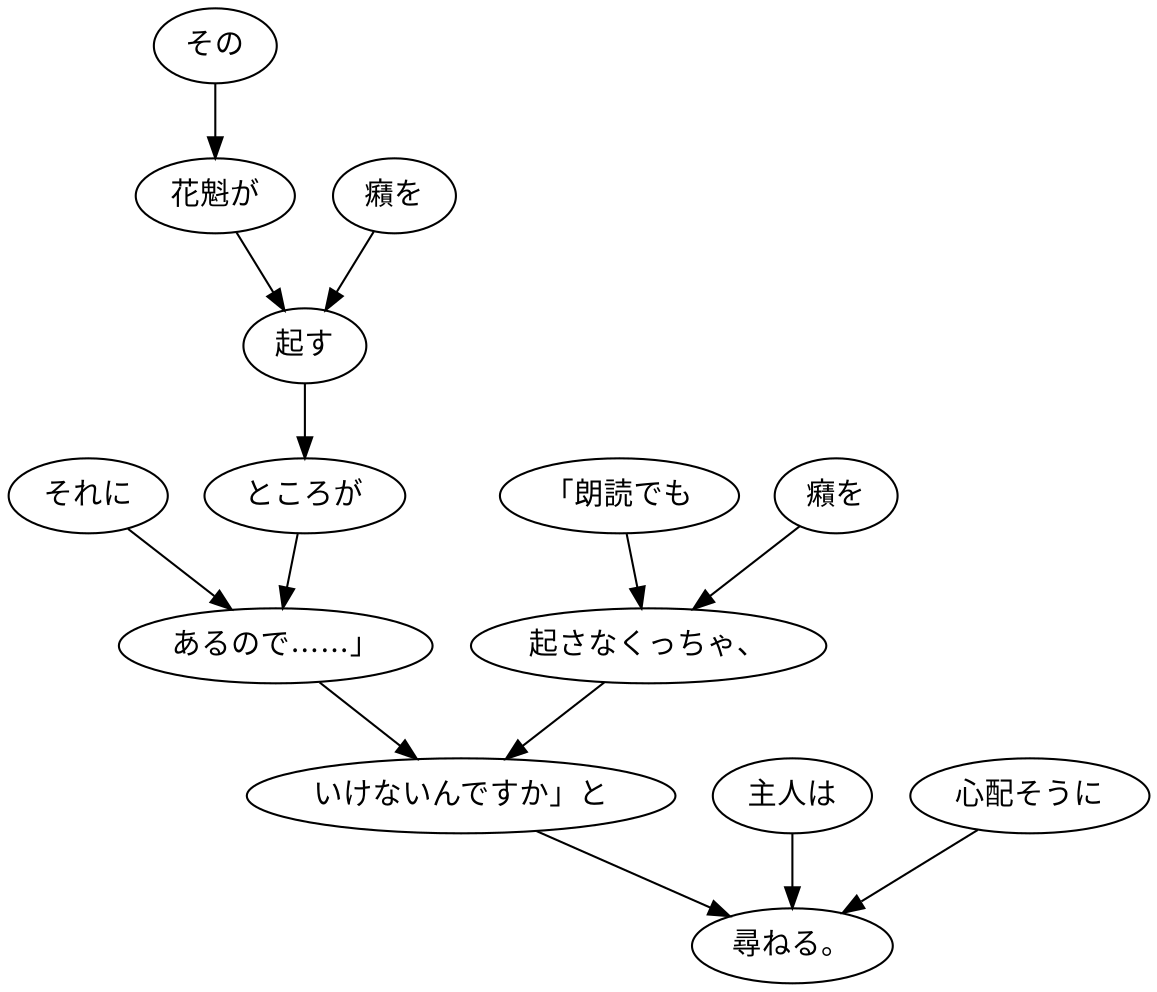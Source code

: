 digraph graph822 {
	node0 [label="それに"];
	node1 [label="その"];
	node2 [label="花魁が"];
	node3 [label="癪を"];
	node4 [label="起す"];
	node5 [label="ところが"];
	node6 [label="あるので……」"];
	node7 [label="「朗読でも"];
	node8 [label="癪を"];
	node9 [label="起さなくっちゃ、"];
	node10 [label="いけないんですか」と"];
	node11 [label="主人は"];
	node12 [label="心配そうに"];
	node13 [label="尋ねる。"];
	node0 -> node6;
	node1 -> node2;
	node2 -> node4;
	node3 -> node4;
	node4 -> node5;
	node5 -> node6;
	node6 -> node10;
	node7 -> node9;
	node8 -> node9;
	node9 -> node10;
	node10 -> node13;
	node11 -> node13;
	node12 -> node13;
}
